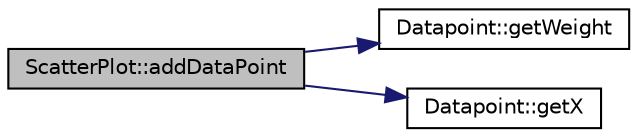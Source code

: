 digraph G
{
  edge [fontname="Helvetica",fontsize="10",labelfontname="Helvetica",labelfontsize="10"];
  node [fontname="Helvetica",fontsize="10",shape=record];
  rankdir=LR;
  Node1 [label="ScatterPlot::addDataPoint",height=0.2,width=0.4,color="black", fillcolor="grey75", style="filled" fontcolor="black"];
  Node1 -> Node2 [color="midnightblue",fontsize="10",style="solid",fontname="Helvetica"];
  Node2 [label="Datapoint::getWeight",height=0.2,width=0.4,color="black", fillcolor="white", style="filled",URL="$class_datapoint.html#a42bf88c063312c03219738f83a4d17c3"];
  Node1 -> Node3 [color="midnightblue",fontsize="10",style="solid",fontname="Helvetica"];
  Node3 [label="Datapoint::getX",height=0.2,width=0.4,color="black", fillcolor="white", style="filled",URL="$class_datapoint.html#abca9846908f9ec1d9081a0ccaf1298fd"];
}
